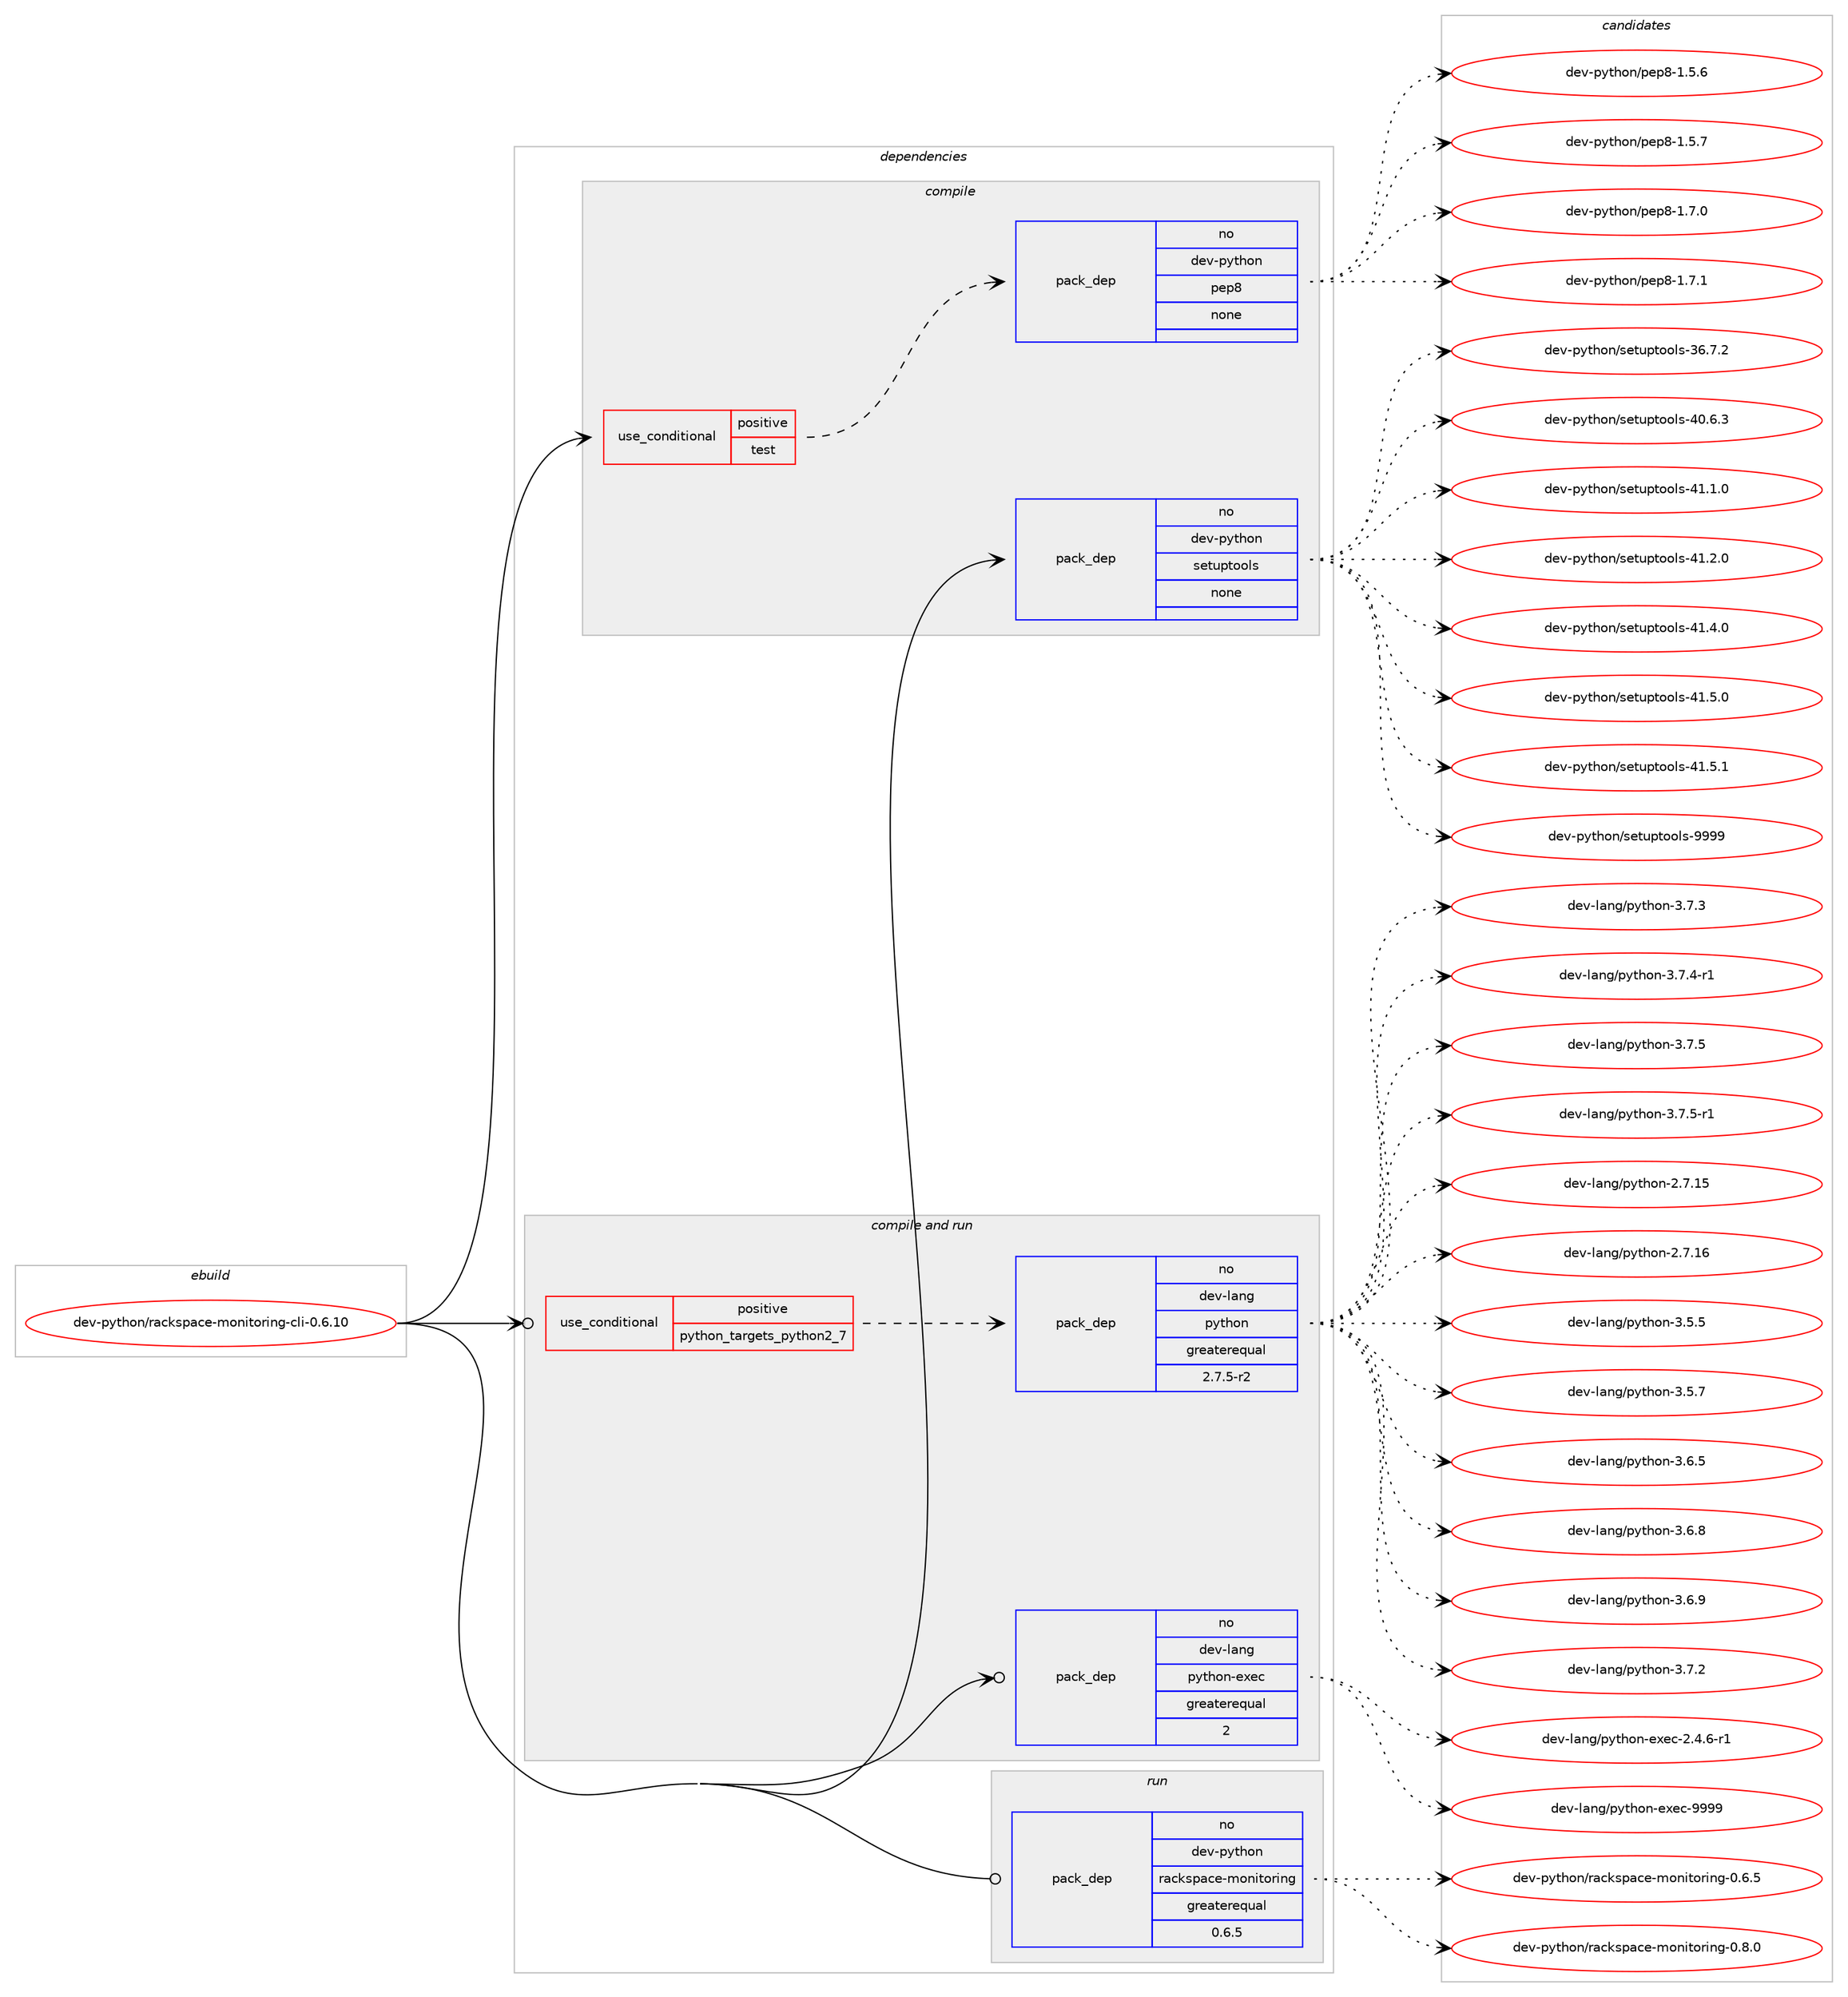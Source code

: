 digraph prolog {

# *************
# Graph options
# *************

newrank=true;
concentrate=true;
compound=true;
graph [rankdir=LR,fontname=Helvetica,fontsize=10,ranksep=1.5];#, ranksep=2.5, nodesep=0.2];
edge  [arrowhead=vee];
node  [fontname=Helvetica,fontsize=10];

# **********
# The ebuild
# **********

subgraph cluster_leftcol {
color=gray;
rank=same;
label=<<i>ebuild</i>>;
id [label="dev-python/rackspace-monitoring-cli-0.6.10", color=red, width=4, href="../dev-python/rackspace-monitoring-cli-0.6.10.svg"];
}

# ****************
# The dependencies
# ****************

subgraph cluster_midcol {
color=gray;
label=<<i>dependencies</i>>;
subgraph cluster_compile {
fillcolor="#eeeeee";
style=filled;
label=<<i>compile</i>>;
subgraph cond148354 {
dependency634321 [label=<<TABLE BORDER="0" CELLBORDER="1" CELLSPACING="0" CELLPADDING="4"><TR><TD ROWSPAN="3" CELLPADDING="10">use_conditional</TD></TR><TR><TD>positive</TD></TR><TR><TD>test</TD></TR></TABLE>>, shape=none, color=red];
subgraph pack474089 {
dependency634322 [label=<<TABLE BORDER="0" CELLBORDER="1" CELLSPACING="0" CELLPADDING="4" WIDTH="220"><TR><TD ROWSPAN="6" CELLPADDING="30">pack_dep</TD></TR><TR><TD WIDTH="110">no</TD></TR><TR><TD>dev-python</TD></TR><TR><TD>pep8</TD></TR><TR><TD>none</TD></TR><TR><TD></TD></TR></TABLE>>, shape=none, color=blue];
}
dependency634321:e -> dependency634322:w [weight=20,style="dashed",arrowhead="vee"];
}
id:e -> dependency634321:w [weight=20,style="solid",arrowhead="vee"];
subgraph pack474090 {
dependency634323 [label=<<TABLE BORDER="0" CELLBORDER="1" CELLSPACING="0" CELLPADDING="4" WIDTH="220"><TR><TD ROWSPAN="6" CELLPADDING="30">pack_dep</TD></TR><TR><TD WIDTH="110">no</TD></TR><TR><TD>dev-python</TD></TR><TR><TD>setuptools</TD></TR><TR><TD>none</TD></TR><TR><TD></TD></TR></TABLE>>, shape=none, color=blue];
}
id:e -> dependency634323:w [weight=20,style="solid",arrowhead="vee"];
}
subgraph cluster_compileandrun {
fillcolor="#eeeeee";
style=filled;
label=<<i>compile and run</i>>;
subgraph cond148355 {
dependency634324 [label=<<TABLE BORDER="0" CELLBORDER="1" CELLSPACING="0" CELLPADDING="4"><TR><TD ROWSPAN="3" CELLPADDING="10">use_conditional</TD></TR><TR><TD>positive</TD></TR><TR><TD>python_targets_python2_7</TD></TR></TABLE>>, shape=none, color=red];
subgraph pack474091 {
dependency634325 [label=<<TABLE BORDER="0" CELLBORDER="1" CELLSPACING="0" CELLPADDING="4" WIDTH="220"><TR><TD ROWSPAN="6" CELLPADDING="30">pack_dep</TD></TR><TR><TD WIDTH="110">no</TD></TR><TR><TD>dev-lang</TD></TR><TR><TD>python</TD></TR><TR><TD>greaterequal</TD></TR><TR><TD>2.7.5-r2</TD></TR></TABLE>>, shape=none, color=blue];
}
dependency634324:e -> dependency634325:w [weight=20,style="dashed",arrowhead="vee"];
}
id:e -> dependency634324:w [weight=20,style="solid",arrowhead="odotvee"];
subgraph pack474092 {
dependency634326 [label=<<TABLE BORDER="0" CELLBORDER="1" CELLSPACING="0" CELLPADDING="4" WIDTH="220"><TR><TD ROWSPAN="6" CELLPADDING="30">pack_dep</TD></TR><TR><TD WIDTH="110">no</TD></TR><TR><TD>dev-lang</TD></TR><TR><TD>python-exec</TD></TR><TR><TD>greaterequal</TD></TR><TR><TD>2</TD></TR></TABLE>>, shape=none, color=blue];
}
id:e -> dependency634326:w [weight=20,style="solid",arrowhead="odotvee"];
}
subgraph cluster_run {
fillcolor="#eeeeee";
style=filled;
label=<<i>run</i>>;
subgraph pack474093 {
dependency634327 [label=<<TABLE BORDER="0" CELLBORDER="1" CELLSPACING="0" CELLPADDING="4" WIDTH="220"><TR><TD ROWSPAN="6" CELLPADDING="30">pack_dep</TD></TR><TR><TD WIDTH="110">no</TD></TR><TR><TD>dev-python</TD></TR><TR><TD>rackspace-monitoring</TD></TR><TR><TD>greaterequal</TD></TR><TR><TD>0.6.5</TD></TR></TABLE>>, shape=none, color=blue];
}
id:e -> dependency634327:w [weight=20,style="solid",arrowhead="odot"];
}
}

# **************
# The candidates
# **************

subgraph cluster_choices {
rank=same;
color=gray;
label=<<i>candidates</i>>;

subgraph choice474089 {
color=black;
nodesep=1;
choice100101118451121211161041111104711210111256454946534654 [label="dev-python/pep8-1.5.6", color=red, width=4,href="../dev-python/pep8-1.5.6.svg"];
choice100101118451121211161041111104711210111256454946534655 [label="dev-python/pep8-1.5.7", color=red, width=4,href="../dev-python/pep8-1.5.7.svg"];
choice100101118451121211161041111104711210111256454946554648 [label="dev-python/pep8-1.7.0", color=red, width=4,href="../dev-python/pep8-1.7.0.svg"];
choice100101118451121211161041111104711210111256454946554649 [label="dev-python/pep8-1.7.1", color=red, width=4,href="../dev-python/pep8-1.7.1.svg"];
dependency634322:e -> choice100101118451121211161041111104711210111256454946534654:w [style=dotted,weight="100"];
dependency634322:e -> choice100101118451121211161041111104711210111256454946534655:w [style=dotted,weight="100"];
dependency634322:e -> choice100101118451121211161041111104711210111256454946554648:w [style=dotted,weight="100"];
dependency634322:e -> choice100101118451121211161041111104711210111256454946554649:w [style=dotted,weight="100"];
}
subgraph choice474090 {
color=black;
nodesep=1;
choice100101118451121211161041111104711510111611711211611111110811545515446554650 [label="dev-python/setuptools-36.7.2", color=red, width=4,href="../dev-python/setuptools-36.7.2.svg"];
choice100101118451121211161041111104711510111611711211611111110811545524846544651 [label="dev-python/setuptools-40.6.3", color=red, width=4,href="../dev-python/setuptools-40.6.3.svg"];
choice100101118451121211161041111104711510111611711211611111110811545524946494648 [label="dev-python/setuptools-41.1.0", color=red, width=4,href="../dev-python/setuptools-41.1.0.svg"];
choice100101118451121211161041111104711510111611711211611111110811545524946504648 [label="dev-python/setuptools-41.2.0", color=red, width=4,href="../dev-python/setuptools-41.2.0.svg"];
choice100101118451121211161041111104711510111611711211611111110811545524946524648 [label="dev-python/setuptools-41.4.0", color=red, width=4,href="../dev-python/setuptools-41.4.0.svg"];
choice100101118451121211161041111104711510111611711211611111110811545524946534648 [label="dev-python/setuptools-41.5.0", color=red, width=4,href="../dev-python/setuptools-41.5.0.svg"];
choice100101118451121211161041111104711510111611711211611111110811545524946534649 [label="dev-python/setuptools-41.5.1", color=red, width=4,href="../dev-python/setuptools-41.5.1.svg"];
choice10010111845112121116104111110471151011161171121161111111081154557575757 [label="dev-python/setuptools-9999", color=red, width=4,href="../dev-python/setuptools-9999.svg"];
dependency634323:e -> choice100101118451121211161041111104711510111611711211611111110811545515446554650:w [style=dotted,weight="100"];
dependency634323:e -> choice100101118451121211161041111104711510111611711211611111110811545524846544651:w [style=dotted,weight="100"];
dependency634323:e -> choice100101118451121211161041111104711510111611711211611111110811545524946494648:w [style=dotted,weight="100"];
dependency634323:e -> choice100101118451121211161041111104711510111611711211611111110811545524946504648:w [style=dotted,weight="100"];
dependency634323:e -> choice100101118451121211161041111104711510111611711211611111110811545524946524648:w [style=dotted,weight="100"];
dependency634323:e -> choice100101118451121211161041111104711510111611711211611111110811545524946534648:w [style=dotted,weight="100"];
dependency634323:e -> choice100101118451121211161041111104711510111611711211611111110811545524946534649:w [style=dotted,weight="100"];
dependency634323:e -> choice10010111845112121116104111110471151011161171121161111111081154557575757:w [style=dotted,weight="100"];
}
subgraph choice474091 {
color=black;
nodesep=1;
choice10010111845108971101034711212111610411111045504655464953 [label="dev-lang/python-2.7.15", color=red, width=4,href="../dev-lang/python-2.7.15.svg"];
choice10010111845108971101034711212111610411111045504655464954 [label="dev-lang/python-2.7.16", color=red, width=4,href="../dev-lang/python-2.7.16.svg"];
choice100101118451089711010347112121116104111110455146534653 [label="dev-lang/python-3.5.5", color=red, width=4,href="../dev-lang/python-3.5.5.svg"];
choice100101118451089711010347112121116104111110455146534655 [label="dev-lang/python-3.5.7", color=red, width=4,href="../dev-lang/python-3.5.7.svg"];
choice100101118451089711010347112121116104111110455146544653 [label="dev-lang/python-3.6.5", color=red, width=4,href="../dev-lang/python-3.6.5.svg"];
choice100101118451089711010347112121116104111110455146544656 [label="dev-lang/python-3.6.8", color=red, width=4,href="../dev-lang/python-3.6.8.svg"];
choice100101118451089711010347112121116104111110455146544657 [label="dev-lang/python-3.6.9", color=red, width=4,href="../dev-lang/python-3.6.9.svg"];
choice100101118451089711010347112121116104111110455146554650 [label="dev-lang/python-3.7.2", color=red, width=4,href="../dev-lang/python-3.7.2.svg"];
choice100101118451089711010347112121116104111110455146554651 [label="dev-lang/python-3.7.3", color=red, width=4,href="../dev-lang/python-3.7.3.svg"];
choice1001011184510897110103471121211161041111104551465546524511449 [label="dev-lang/python-3.7.4-r1", color=red, width=4,href="../dev-lang/python-3.7.4-r1.svg"];
choice100101118451089711010347112121116104111110455146554653 [label="dev-lang/python-3.7.5", color=red, width=4,href="../dev-lang/python-3.7.5.svg"];
choice1001011184510897110103471121211161041111104551465546534511449 [label="dev-lang/python-3.7.5-r1", color=red, width=4,href="../dev-lang/python-3.7.5-r1.svg"];
dependency634325:e -> choice10010111845108971101034711212111610411111045504655464953:w [style=dotted,weight="100"];
dependency634325:e -> choice10010111845108971101034711212111610411111045504655464954:w [style=dotted,weight="100"];
dependency634325:e -> choice100101118451089711010347112121116104111110455146534653:w [style=dotted,weight="100"];
dependency634325:e -> choice100101118451089711010347112121116104111110455146534655:w [style=dotted,weight="100"];
dependency634325:e -> choice100101118451089711010347112121116104111110455146544653:w [style=dotted,weight="100"];
dependency634325:e -> choice100101118451089711010347112121116104111110455146544656:w [style=dotted,weight="100"];
dependency634325:e -> choice100101118451089711010347112121116104111110455146544657:w [style=dotted,weight="100"];
dependency634325:e -> choice100101118451089711010347112121116104111110455146554650:w [style=dotted,weight="100"];
dependency634325:e -> choice100101118451089711010347112121116104111110455146554651:w [style=dotted,weight="100"];
dependency634325:e -> choice1001011184510897110103471121211161041111104551465546524511449:w [style=dotted,weight="100"];
dependency634325:e -> choice100101118451089711010347112121116104111110455146554653:w [style=dotted,weight="100"];
dependency634325:e -> choice1001011184510897110103471121211161041111104551465546534511449:w [style=dotted,weight="100"];
}
subgraph choice474092 {
color=black;
nodesep=1;
choice10010111845108971101034711212111610411111045101120101994550465246544511449 [label="dev-lang/python-exec-2.4.6-r1", color=red, width=4,href="../dev-lang/python-exec-2.4.6-r1.svg"];
choice10010111845108971101034711212111610411111045101120101994557575757 [label="dev-lang/python-exec-9999", color=red, width=4,href="../dev-lang/python-exec-9999.svg"];
dependency634326:e -> choice10010111845108971101034711212111610411111045101120101994550465246544511449:w [style=dotted,weight="100"];
dependency634326:e -> choice10010111845108971101034711212111610411111045101120101994557575757:w [style=dotted,weight="100"];
}
subgraph choice474093 {
color=black;
nodesep=1;
choice10010111845112121116104111110471149799107115112979910145109111110105116111114105110103454846544653 [label="dev-python/rackspace-monitoring-0.6.5", color=red, width=4,href="../dev-python/rackspace-monitoring-0.6.5.svg"];
choice10010111845112121116104111110471149799107115112979910145109111110105116111114105110103454846564648 [label="dev-python/rackspace-monitoring-0.8.0", color=red, width=4,href="../dev-python/rackspace-monitoring-0.8.0.svg"];
dependency634327:e -> choice10010111845112121116104111110471149799107115112979910145109111110105116111114105110103454846544653:w [style=dotted,weight="100"];
dependency634327:e -> choice10010111845112121116104111110471149799107115112979910145109111110105116111114105110103454846564648:w [style=dotted,weight="100"];
}
}

}

